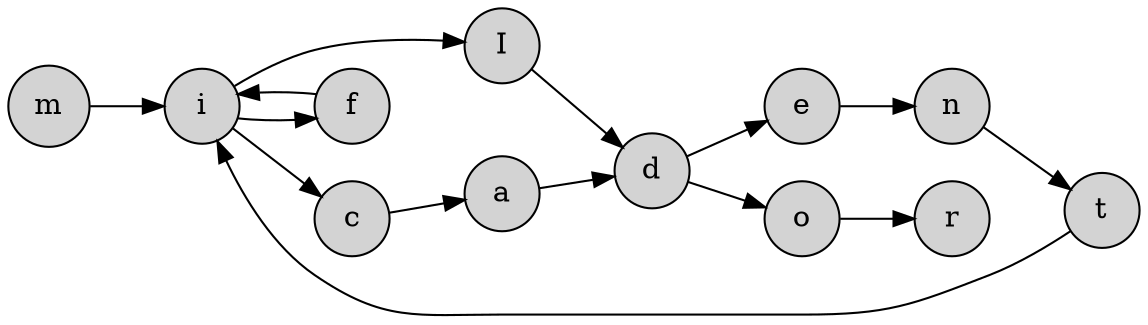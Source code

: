digraph G {
   node [shape = circle]
   node [style = filled]
   rankdir=LR
"m"->"i"->"I"->"d"->"e"->"n"->"t"->"i"->"f"->"i"->"c"->"a"->"d"->"o"->"r"}